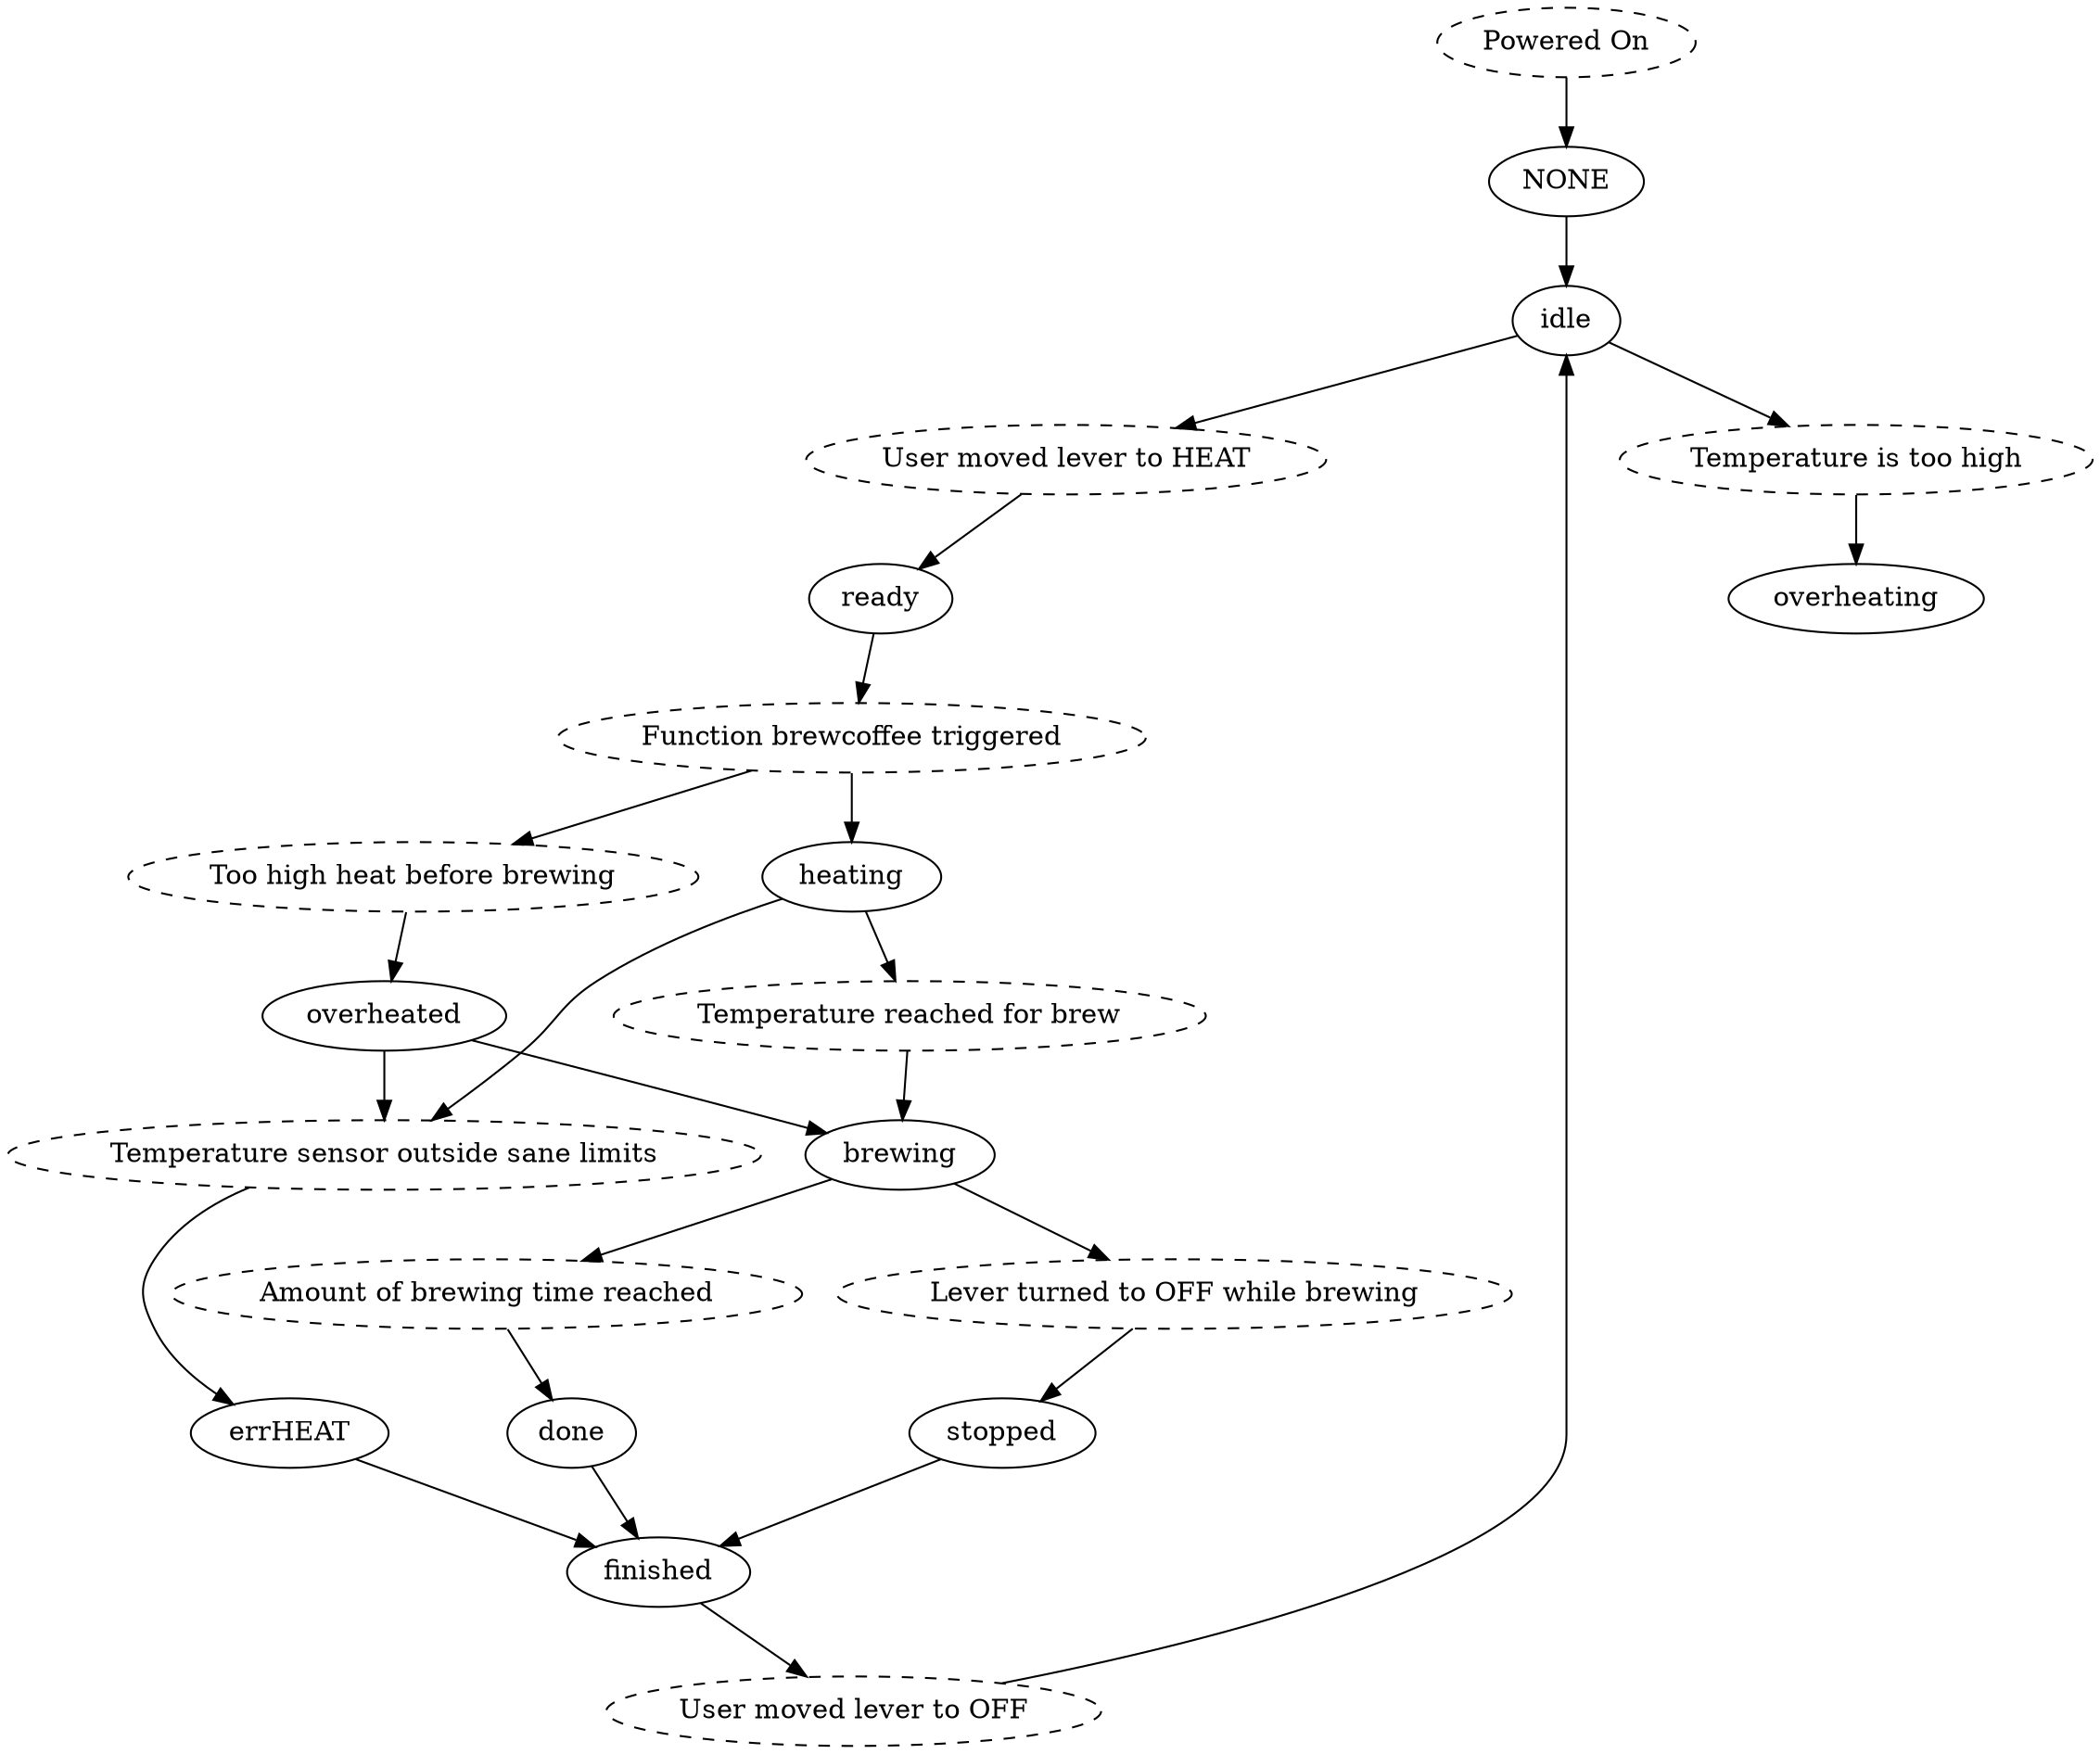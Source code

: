 digraph coffeestate {
    graph [compound=true];

    // States
    "NONE"
    "idle"
    "heating"
    "overheated"
    "errHEAT"
    "brewing"
    "stopped"
    "done"
    "overheating"
    "ready"
    "finished"

    // External actions
    "Powered On" [style=dashed]
    "User moved lever to HEAT" [style=dashed]
    "Function brewcoffee triggered" [style=dashed]
    "Too high heat before brewing" [style=dashed]
    "Temperature sensor outside sane limits" [style=dashed]
    "Temperature reached for brew" [style=dashed] 
    "Lever turned to OFF while brewing" [style=dashed] 
    "Amount of brewing time reached" [style=dashed]
    "User moved lever to OFF" [style=dashed]
    "Temperature is too high" [style=dashed]

    "Powered On" -> "NONE"
    "NONE" -> "idle"
    "idle" -> "User moved lever to HEAT"
    "User moved lever to HEAT" -> "ready"
    "ready" -> "Function brewcoffee triggered"
    "Function brewcoffee triggered" -> "heating"
    "Function brewcoffee triggered" -> "Too high heat before brewing"
    "Too high heat before brewing" -> "overheated"
    "heating" -> "Temperature sensor outside sane limits"
    "overheated" -> "Temperature sensor outside sane limits"
    "Temperature sensor outside sane limits" -> "errHEAT"
    "errHEAT" -> "finished"
    "heating" -> "Temperature reached for brew"
    "Temperature reached for brew" -> "brewing"
    "overheated" -> "brewing"
    "brewing" -> "Lever turned to OFF while brewing"
    "Lever turned to OFF while brewing" -> "stopped"
    "stopped" -> "finished"
    "brewing" -> "Amount of brewing time reached"
    "Amount of brewing time reached" -> "done"
    "done" -> "finished"
    "finished" -> "User moved lever to OFF"
    "User moved lever to OFF" -> "idle"
    "idle" -> "Temperature is too high"
    "Temperature is too high" -> "overheating"

}
